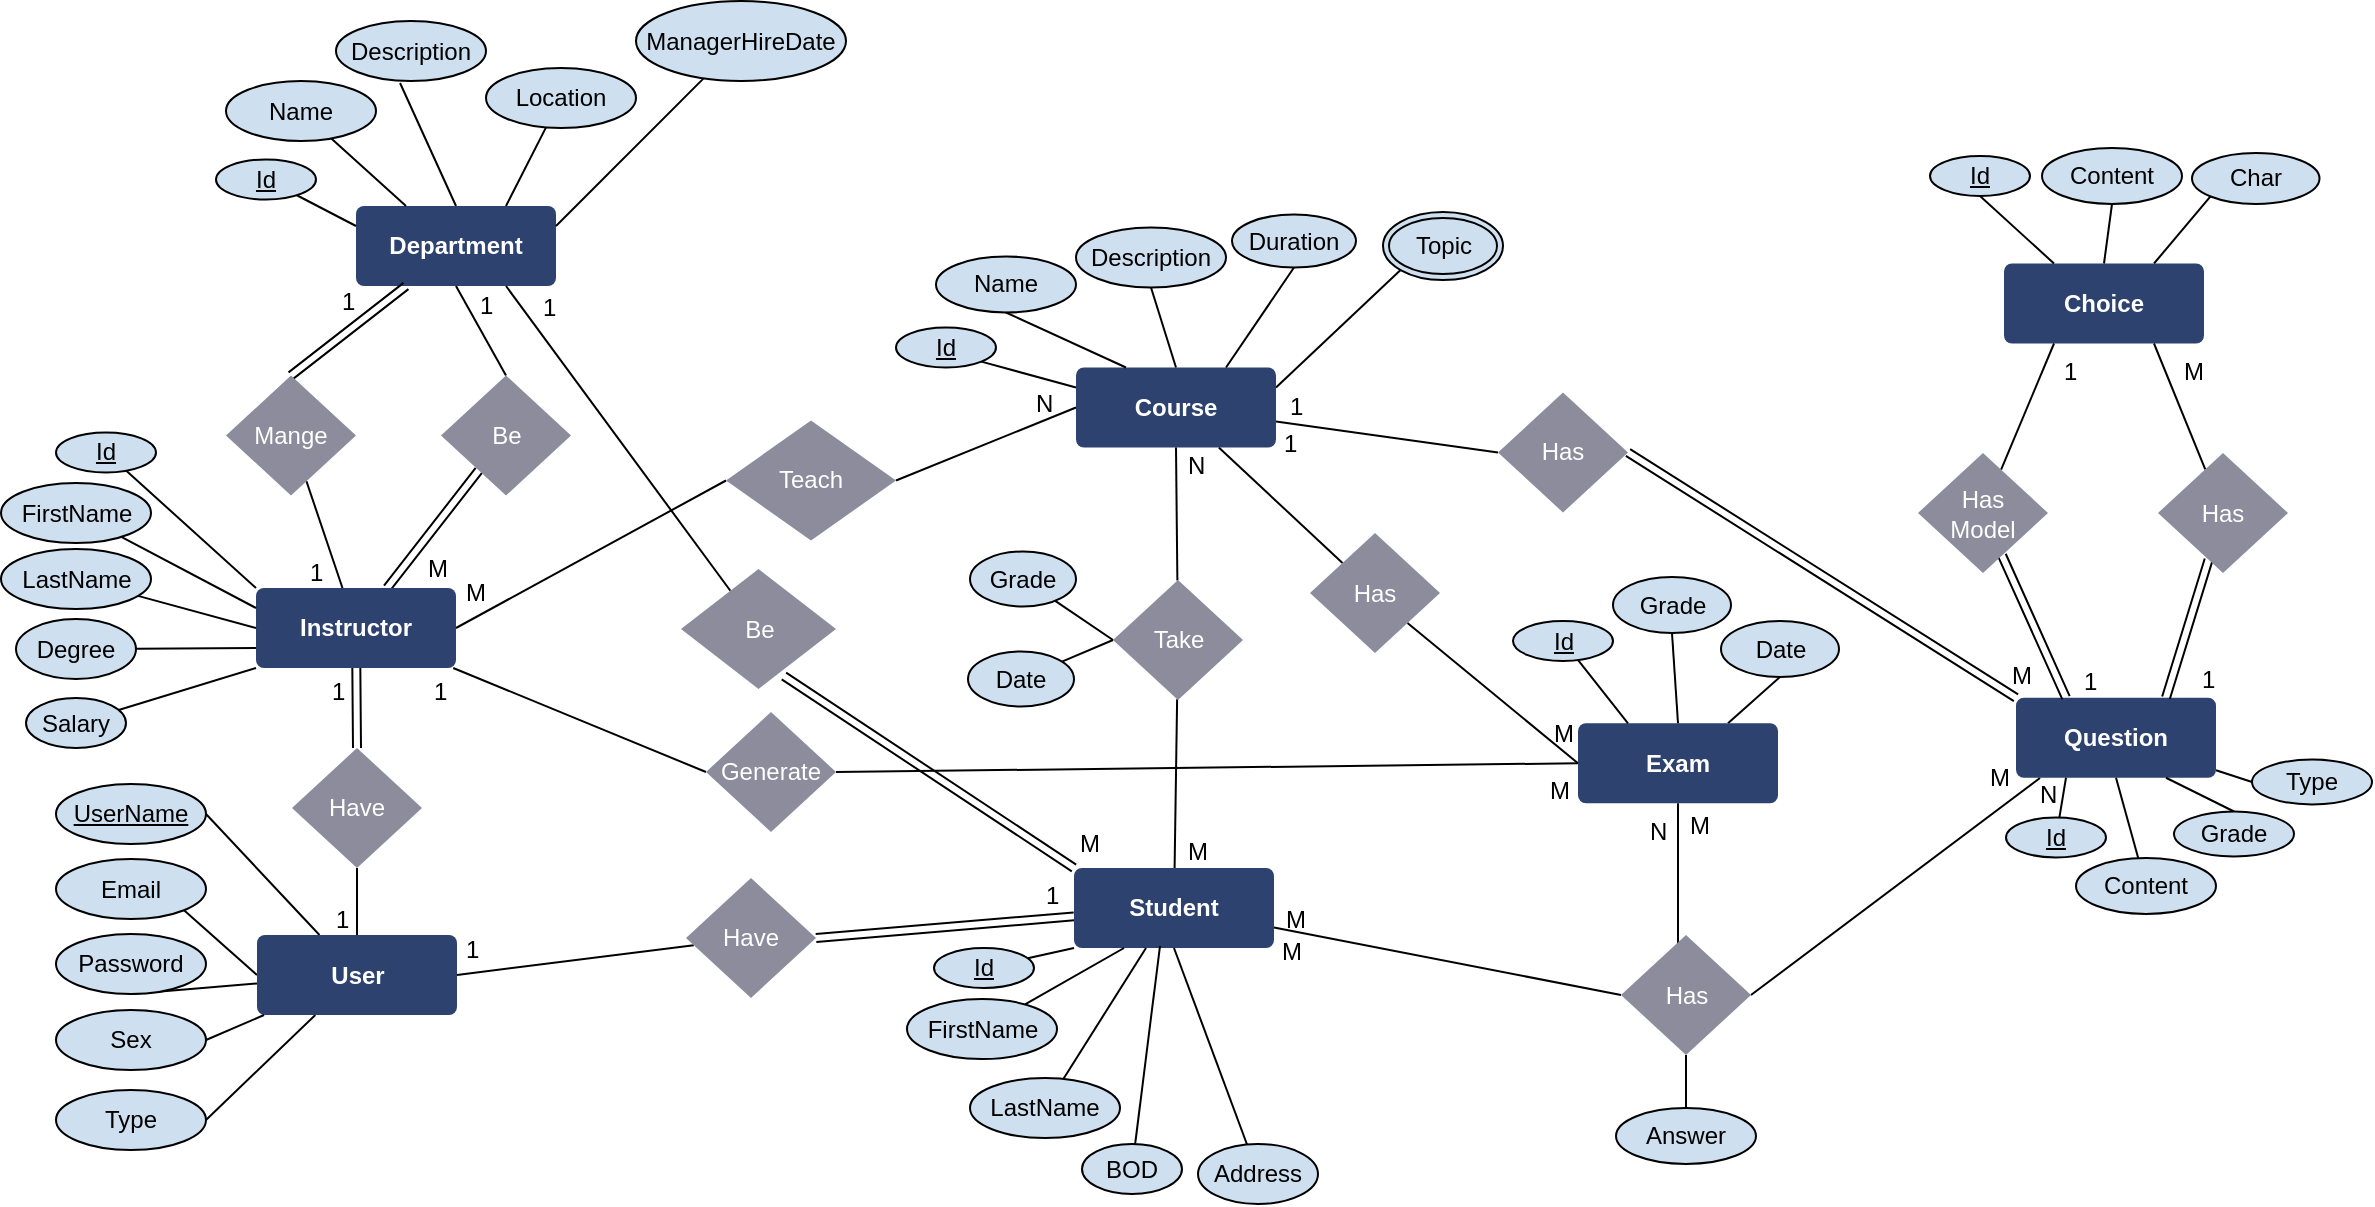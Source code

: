 <mxfile version="17.0.0" type="google"><diagram id="R2lEEEUBdFMjLlhIrx00" name="Page-1"><mxGraphModel grid="1" gridSize="10" guides="1" tooltips="1" connect="1" arrows="1" page="1" fold="1" pageScale="1" pageWidth="850" pageHeight="1100" math="0" shadow="0" extFonts="Permanent Marker^https://fonts.googleapis.com/css?family=Permanent+Marker"><root><mxCell id="0"/><mxCell id="1" parent="0"/><mxCell id="Ly_sNqx9D3B3z-LmBw1Q-1" style="edgeStyle=none;rounded=0;orthogonalLoop=1;jettySize=auto;html=1;endArrow=none;endFill=0;" parent="1" source="Ly_sNqx9D3B3z-LmBw1Q-7" target="Ly_sNqx9D3B3z-LmBw1Q-117" edge="1"><mxGeometry relative="1" as="geometry"/></mxCell><mxCell id="Ly_sNqx9D3B3z-LmBw1Q-2" style="edgeStyle=none;rounded=0;orthogonalLoop=1;jettySize=auto;html=1;exitX=0;exitY=0;exitDx=0;exitDy=0;entryX=0.664;entryY=0.892;entryDx=0;entryDy=0;endArrow=none;endFill=0;shape=link;entryPerimeter=0;" parent="1" source="Ly_sNqx9D3B3z-LmBw1Q-7" target="Ly_sNqx9D3B3z-LmBw1Q-122" edge="1"><mxGeometry relative="1" as="geometry"/></mxCell><mxCell id="Ly_sNqx9D3B3z-LmBw1Q-3" style="edgeStyle=none;shape=link;rounded=0;orthogonalLoop=1;jettySize=auto;html=1;entryX=1;entryY=0.5;entryDx=0;entryDy=0;endArrow=none;endFill=0;" parent="1" source="Ly_sNqx9D3B3z-LmBw1Q-7" target="Ly_sNqx9D3B3z-LmBw1Q-139" edge="1"><mxGeometry relative="1" as="geometry"/></mxCell><mxCell id="Ly_sNqx9D3B3z-LmBw1Q-210" style="edgeStyle=none;rounded=0;orthogonalLoop=1;jettySize=auto;html=1;entryX=0;entryY=0.5;entryDx=0;entryDy=0;endArrow=none;endFill=0;" parent="1" source="Ly_sNqx9D3B3z-LmBw1Q-7" target="Ly_sNqx9D3B3z-LmBw1Q-205" edge="1"><mxGeometry relative="1" as="geometry"/></mxCell><mxCell id="Ly_sNqx9D3B3z-LmBw1Q-7" value="&lt;b&gt;Student&lt;/b&gt;" style="rounded=1;arcSize=10;whiteSpace=wrap;html=1;align=center;fillColor=#2D426E;strokeColor=none;fontColor=#FFFFFF;" parent="1" vertex="1"><mxGeometry x="959" y="280" width="100" height="40" as="geometry"/></mxCell><mxCell id="Ly_sNqx9D3B3z-LmBw1Q-8" style="edgeStyle=none;rounded=0;orthogonalLoop=1;jettySize=auto;html=1;entryX=0;entryY=1;entryDx=0;entryDy=0;endArrow=none;endFill=0;" parent="1" source="Ly_sNqx9D3B3z-LmBw1Q-9" target="Ly_sNqx9D3B3z-LmBw1Q-7" edge="1"><mxGeometry relative="1" as="geometry"/></mxCell><mxCell id="Ly_sNqx9D3B3z-LmBw1Q-9" value="Id" style="ellipse;whiteSpace=wrap;html=1;align=center;fontStyle=4;fillColor=#cedfef;" parent="1" vertex="1"><mxGeometry x="889" y="320" width="50" height="20" as="geometry"/></mxCell><mxCell id="Ly_sNqx9D3B3z-LmBw1Q-10" style="edgeStyle=none;rounded=0;orthogonalLoop=1;jettySize=auto;html=1;entryX=0.25;entryY=1;entryDx=0;entryDy=0;endArrow=none;endFill=0;" parent="1" source="Ly_sNqx9D3B3z-LmBw1Q-11" target="Ly_sNqx9D3B3z-LmBw1Q-7" edge="1"><mxGeometry relative="1" as="geometry"/></mxCell><mxCell id="Ly_sNqx9D3B3z-LmBw1Q-11" value="FirstName" style="ellipse;whiteSpace=wrap;html=1;align=center;fillColor=#cedfef;" parent="1" vertex="1"><mxGeometry x="875.5" y="345.5" width="75" height="30" as="geometry"/></mxCell><mxCell id="Ly_sNqx9D3B3z-LmBw1Q-12" style="edgeStyle=none;rounded=0;orthogonalLoop=1;jettySize=auto;html=1;entryX=0.36;entryY=1;entryDx=0;entryDy=0;endArrow=none;endFill=0;entryPerimeter=0;" parent="1" source="Ly_sNqx9D3B3z-LmBw1Q-13" target="Ly_sNqx9D3B3z-LmBw1Q-7" edge="1"><mxGeometry relative="1" as="geometry"/></mxCell><mxCell id="Ly_sNqx9D3B3z-LmBw1Q-13" value="LastName" style="ellipse;whiteSpace=wrap;html=1;align=center;fillColor=#cedfef;" parent="1" vertex="1"><mxGeometry x="907" y="385" width="75" height="30" as="geometry"/></mxCell><mxCell id="Ly_sNqx9D3B3z-LmBw1Q-14" style="edgeStyle=none;rounded=0;orthogonalLoop=1;jettySize=auto;html=1;entryX=0.43;entryY=0.975;entryDx=0;entryDy=0;endArrow=none;endFill=0;entryPerimeter=0;" parent="1" source="Ly_sNqx9D3B3z-LmBw1Q-15" target="Ly_sNqx9D3B3z-LmBw1Q-7" edge="1"><mxGeometry relative="1" as="geometry"/></mxCell><mxCell id="Ly_sNqx9D3B3z-LmBw1Q-15" value="BOD" style="ellipse;whiteSpace=wrap;html=1;align=center;fillColor=#cedfef;" parent="1" vertex="1"><mxGeometry x="963" y="418" width="50" height="25" as="geometry"/></mxCell><mxCell id="Ly_sNqx9D3B3z-LmBw1Q-16" style="edgeStyle=none;rounded=0;orthogonalLoop=1;jettySize=auto;html=1;entryX=0.5;entryY=1;entryDx=0;entryDy=0;endArrow=none;endFill=0;" parent="1" source="Ly_sNqx9D3B3z-LmBw1Q-17" target="Ly_sNqx9D3B3z-LmBw1Q-7" edge="1"><mxGeometry relative="1" as="geometry"/></mxCell><mxCell id="Ly_sNqx9D3B3z-LmBw1Q-17" value="Address" style="ellipse;whiteSpace=wrap;html=1;align=center;fillColor=#cedfef;" parent="1" vertex="1"><mxGeometry x="1021" y="418" width="60" height="30" as="geometry"/></mxCell><mxCell id="Ly_sNqx9D3B3z-LmBw1Q-18" style="edgeStyle=none;rounded=0;orthogonalLoop=1;jettySize=auto;html=1;exitX=1;exitY=0.25;exitDx=0;exitDy=0;endArrow=none;endFill=0;entryX=0;entryY=1;entryDx=0;entryDy=0;" parent="1" source="Ly_sNqx9D3B3z-LmBw1Q-22" target="Ly_sNqx9D3B3z-LmBw1Q-235" edge="1"><mxGeometry relative="1" as="geometry"><mxPoint x="1142.5" y="-20.25" as="targetPoint"/></mxGeometry></mxCell><mxCell id="Ly_sNqx9D3B3z-LmBw1Q-19" style="edgeStyle=none;rounded=0;orthogonalLoop=1;jettySize=auto;html=1;entryX=0;entryY=0;entryDx=0;entryDy=0;endArrow=none;endFill=0;" parent="1" source="Ly_sNqx9D3B3z-LmBw1Q-22" target="Ly_sNqx9D3B3z-LmBw1Q-143" edge="1"><mxGeometry relative="1" as="geometry"/></mxCell><mxCell id="Ly_sNqx9D3B3z-LmBw1Q-20" style="edgeStyle=none;rounded=0;orthogonalLoop=1;jettySize=auto;html=1;entryX=0;entryY=0.5;entryDx=0;entryDy=0;endArrow=none;endFill=0;" parent="1" source="Ly_sNqx9D3B3z-LmBw1Q-22" target="Ly_sNqx9D3B3z-LmBw1Q-188" edge="1"><mxGeometry relative="1" as="geometry"/></mxCell><mxCell id="Ly_sNqx9D3B3z-LmBw1Q-22" value="&lt;b&gt;Course&lt;/b&gt;" style="rounded=1;arcSize=10;whiteSpace=wrap;html=1;align=center;fillColor=#2D426E;strokeColor=none;fontColor=#FFFFFF;" parent="1" vertex="1"><mxGeometry x="960" y="29.75" width="100" height="40" as="geometry"/></mxCell><mxCell id="Ly_sNqx9D3B3z-LmBw1Q-23" style="rounded=0;orthogonalLoop=1;jettySize=auto;html=1;exitX=1;exitY=1;exitDx=0;exitDy=0;entryX=0;entryY=0.25;entryDx=0;entryDy=0;endArrow=none;endFill=0;" parent="1" source="Ly_sNqx9D3B3z-LmBw1Q-24" target="Ly_sNqx9D3B3z-LmBw1Q-22" edge="1"><mxGeometry relative="1" as="geometry"/></mxCell><mxCell id="Ly_sNqx9D3B3z-LmBw1Q-24" value="Id" style="ellipse;whiteSpace=wrap;html=1;align=center;fontStyle=4;fillColor=#cedfef;" parent="1" vertex="1"><mxGeometry x="870" y="9.75" width="50" height="20" as="geometry"/></mxCell><mxCell id="Ly_sNqx9D3B3z-LmBw1Q-25" value="Name" style="ellipse;whiteSpace=wrap;html=1;align=center;fillColor=#cedfef;" parent="1" vertex="1"><mxGeometry x="890" y="-25.75" width="70" height="28" as="geometry"/></mxCell><mxCell id="Ly_sNqx9D3B3z-LmBw1Q-26" style="rounded=0;orthogonalLoop=1;jettySize=auto;html=1;exitX=0.5;exitY=1;exitDx=0;exitDy=0;entryX=0.25;entryY=0;entryDx=0;entryDy=0;endArrow=none;endFill=0;" parent="1" source="Ly_sNqx9D3B3z-LmBw1Q-25" target="Ly_sNqx9D3B3z-LmBw1Q-22" edge="1"><mxGeometry relative="1" as="geometry"><mxPoint x="995" y="19.75" as="sourcePoint"/><mxPoint x="1045" y="59.75" as="targetPoint"/></mxGeometry></mxCell><mxCell id="Ly_sNqx9D3B3z-LmBw1Q-27" value="Description" style="ellipse;whiteSpace=wrap;html=1;align=center;fillColor=#cedfef;" parent="1" vertex="1"><mxGeometry x="960" y="-40.25" width="75" height="30" as="geometry"/></mxCell><mxCell id="Ly_sNqx9D3B3z-LmBw1Q-28" style="rounded=0;orthogonalLoop=1;jettySize=auto;html=1;exitX=0.5;exitY=1;exitDx=0;exitDy=0;entryX=0.5;entryY=0;entryDx=0;entryDy=0;endArrow=none;endFill=0;" parent="1" source="Ly_sNqx9D3B3z-LmBw1Q-27" target="Ly_sNqx9D3B3z-LmBw1Q-22" edge="1"><mxGeometry relative="1" as="geometry"><mxPoint x="1072.5" y="19.75" as="sourcePoint"/><mxPoint x="1087.5" y="29.75" as="targetPoint"/></mxGeometry></mxCell><mxCell id="Ly_sNqx9D3B3z-LmBw1Q-29" value="Duration" style="ellipse;whiteSpace=wrap;html=1;align=center;fillColor=#cedfef;" parent="1" vertex="1"><mxGeometry x="1038" y="-46.75" width="62" height="26.5" as="geometry"/></mxCell><mxCell id="Ly_sNqx9D3B3z-LmBw1Q-30" style="rounded=0;orthogonalLoop=1;jettySize=auto;html=1;exitX=0.5;exitY=1;exitDx=0;exitDy=0;entryX=0.75;entryY=0;entryDx=0;entryDy=0;endArrow=none;endFill=0;" parent="1" source="Ly_sNqx9D3B3z-LmBw1Q-29" target="Ly_sNqx9D3B3z-LmBw1Q-22" edge="1"><mxGeometry relative="1" as="geometry"><mxPoint x="1069.5" y="14.75" as="sourcePoint"/><mxPoint x="1020" y="39.75" as="targetPoint"/></mxGeometry></mxCell><mxCell id="Ly_sNqx9D3B3z-LmBw1Q-32" style="edgeStyle=none;rounded=0;orthogonalLoop=1;jettySize=auto;html=1;endArrow=none;endFill=0;entryX=0;entryY=0.5;entryDx=0;entryDy=0;" parent="1" source="Ly_sNqx9D3B3z-LmBw1Q-33" target="Ly_sNqx9D3B3z-LmBw1Q-203" edge="1"><mxGeometry relative="1" as="geometry"><mxPoint x="1558" y="237" as="targetPoint"/></mxGeometry></mxCell><mxCell id="Ly_sNqx9D3B3z-LmBw1Q-212" style="edgeStyle=none;rounded=0;orthogonalLoop=1;jettySize=auto;html=1;entryX=1;entryY=0.5;entryDx=0;entryDy=0;endArrow=none;endFill=0;exitX=0.12;exitY=1.003;exitDx=0;exitDy=0;exitPerimeter=0;" parent="1" source="Ly_sNqx9D3B3z-LmBw1Q-33" target="Ly_sNqx9D3B3z-LmBw1Q-205" edge="1"><mxGeometry relative="1" as="geometry"/></mxCell><mxCell id="Ly_sNqx9D3B3z-LmBw1Q-33" value="&lt;b&gt;Question&lt;/b&gt;" style="rounded=1;arcSize=10;whiteSpace=wrap;html=1;align=center;fillColor=#2D426E;strokeColor=none;fontColor=#FFFFFF;" parent="1" vertex="1"><mxGeometry x="1430" y="194.88" width="100" height="40" as="geometry"/></mxCell><mxCell id="Ly_sNqx9D3B3z-LmBw1Q-34" style="edgeStyle=none;rounded=0;orthogonalLoop=1;jettySize=auto;html=1;entryX=0.25;entryY=1;entryDx=0;entryDy=0;endArrow=none;endFill=0;" parent="1" source="Ly_sNqx9D3B3z-LmBw1Q-35" target="Ly_sNqx9D3B3z-LmBw1Q-33" edge="1"><mxGeometry relative="1" as="geometry"/></mxCell><mxCell id="Ly_sNqx9D3B3z-LmBw1Q-35" value="Id" style="ellipse;whiteSpace=wrap;html=1;align=center;fontStyle=4;fillColor=#cedfef;" parent="1" vertex="1"><mxGeometry x="1425" y="254.75" width="50" height="20" as="geometry"/></mxCell><mxCell id="Ly_sNqx9D3B3z-LmBw1Q-36" style="edgeStyle=none;rounded=0;orthogonalLoop=1;jettySize=auto;html=1;entryX=0.5;entryY=1;entryDx=0;entryDy=0;endArrow=none;endFill=0;" parent="1" source="Ly_sNqx9D3B3z-LmBw1Q-37" target="Ly_sNqx9D3B3z-LmBw1Q-33" edge="1"><mxGeometry relative="1" as="geometry"/></mxCell><mxCell id="Ly_sNqx9D3B3z-LmBw1Q-37" value="Content" style="ellipse;whiteSpace=wrap;html=1;align=center;fillColor=#cedfef;" parent="1" vertex="1"><mxGeometry x="1460" y="275" width="70" height="28" as="geometry"/></mxCell><mxCell id="Ly_sNqx9D3B3z-LmBw1Q-38" style="rounded=0;orthogonalLoop=1;jettySize=auto;html=1;exitX=0.75;exitY=0;exitDx=0;exitDy=0;entryX=0;entryY=1;entryDx=0;entryDy=0;endArrow=none;endFill=0;" parent="1" source="Ly_sNqx9D3B3z-LmBw1Q-39" target="Ly_sNqx9D3B3z-LmBw1Q-192" edge="1"><mxGeometry relative="1" as="geometry"/></mxCell><mxCell id="Ly_sNqx9D3B3z-LmBw1Q-39" value="&lt;b&gt;&lt;font color=&quot;#ffffff&quot;&gt;Choice&lt;/font&gt;&lt;/b&gt;" style="rounded=1;arcSize=10;whiteSpace=wrap;html=1;align=center;fillColor=#2D426E;strokeColor=none;" parent="1" vertex="1"><mxGeometry x="1424" y="-22.25" width="100" height="40" as="geometry"/></mxCell><mxCell id="Ly_sNqx9D3B3z-LmBw1Q-40" style="rounded=0;orthogonalLoop=1;jettySize=auto;html=1;exitX=0.5;exitY=1;exitDx=0;exitDy=0;entryX=0.25;entryY=0;entryDx=0;entryDy=0;endArrow=none;endFill=0;" parent="1" source="Ly_sNqx9D3B3z-LmBw1Q-41" target="Ly_sNqx9D3B3z-LmBw1Q-39" edge="1"><mxGeometry relative="1" as="geometry"/></mxCell><mxCell id="Ly_sNqx9D3B3z-LmBw1Q-41" value="Id" style="ellipse;whiteSpace=wrap;html=1;align=center;fontStyle=4;fillColor=#cedfef;" parent="1" vertex="1"><mxGeometry x="1387" y="-76" width="50" height="20" as="geometry"/></mxCell><mxCell id="Ly_sNqx9D3B3z-LmBw1Q-42" value="Content" style="ellipse;whiteSpace=wrap;html=1;align=center;fillColor=#cedfef;" parent="1" vertex="1"><mxGeometry x="1443" y="-80" width="70" height="28" as="geometry"/></mxCell><mxCell id="Ly_sNqx9D3B3z-LmBw1Q-43" style="rounded=0;orthogonalLoop=1;jettySize=auto;html=1;exitX=0.5;exitY=1;exitDx=0;exitDy=0;entryX=0.5;entryY=0;entryDx=0;entryDy=0;endArrow=none;endFill=0;" parent="1" source="Ly_sNqx9D3B3z-LmBw1Q-42" target="Ly_sNqx9D3B3z-LmBw1Q-39" edge="1"><mxGeometry relative="1" as="geometry"><mxPoint x="1459" y="-32.25" as="sourcePoint"/><mxPoint x="1509" y="7.75" as="targetPoint"/></mxGeometry></mxCell><mxCell id="Ly_sNqx9D3B3z-LmBw1Q-44" style="edgeStyle=none;rounded=0;orthogonalLoop=1;jettySize=auto;html=1;exitX=0.5;exitY=0;exitDx=0;exitDy=0;entryX=0.75;entryY=1;entryDx=0;entryDy=0;endArrow=none;endFill=0;" parent="1" source="Ly_sNqx9D3B3z-LmBw1Q-45" target="Ly_sNqx9D3B3z-LmBw1Q-33" edge="1"><mxGeometry relative="1" as="geometry"/></mxCell><mxCell id="Ly_sNqx9D3B3z-LmBw1Q-45" value="Grade" style="ellipse;whiteSpace=wrap;html=1;align=center;fillColor=#cedfef;" parent="1" vertex="1"><mxGeometry x="1509" y="251.75" width="60" height="22.5" as="geometry"/></mxCell><mxCell id="Ly_sNqx9D3B3z-LmBw1Q-211" style="edgeStyle=none;rounded=0;orthogonalLoop=1;jettySize=auto;html=1;entryX=0.5;entryY=0;entryDx=0;entryDy=0;endArrow=none;endFill=0;" parent="1" source="Ly_sNqx9D3B3z-LmBw1Q-47" edge="1"><mxGeometry relative="1" as="geometry"><mxPoint x="1261" y="341.5" as="targetPoint"/></mxGeometry></mxCell><mxCell id="Ly_sNqx9D3B3z-LmBw1Q-228" style="edgeStyle=none;rounded=0;orthogonalLoop=1;jettySize=auto;html=1;exitX=0.75;exitY=0;exitDx=0;exitDy=0;entryX=0.5;entryY=1;entryDx=0;entryDy=0;endArrow=none;endFill=0;" parent="1" source="Ly_sNqx9D3B3z-LmBw1Q-47" target="Ly_sNqx9D3B3z-LmBw1Q-227" edge="1"><mxGeometry relative="1" as="geometry"/></mxCell><mxCell id="Ly_sNqx9D3B3z-LmBw1Q-47" value="&lt;b&gt;Exam&lt;/b&gt;" style="rounded=1;arcSize=10;whiteSpace=wrap;html=1;align=center;fillColor=#2D426E;strokeColor=none;fontColor=#FFFFFF;" parent="1" vertex="1"><mxGeometry x="1211" y="207.63" width="100" height="40" as="geometry"/></mxCell><mxCell id="Ly_sNqx9D3B3z-LmBw1Q-225" style="edgeStyle=none;rounded=0;orthogonalLoop=1;jettySize=auto;html=1;entryX=0.25;entryY=0;entryDx=0;entryDy=0;endArrow=none;endFill=0;" parent="1" source="Ly_sNqx9D3B3z-LmBw1Q-49" target="Ly_sNqx9D3B3z-LmBw1Q-47" edge="1"><mxGeometry relative="1" as="geometry"/></mxCell><mxCell id="Ly_sNqx9D3B3z-LmBw1Q-49" value="Id" style="ellipse;whiteSpace=wrap;html=1;align=center;fontStyle=4;fillColor=#cedfef;" parent="1" vertex="1"><mxGeometry x="1178.5" y="156.5" width="50" height="20" as="geometry"/></mxCell><mxCell id="Ly_sNqx9D3B3z-LmBw1Q-50" style="rounded=0;orthogonalLoop=1;jettySize=auto;html=1;entryX=0.5;entryY=0;entryDx=0;entryDy=0;endArrow=none;endFill=0;exitX=0.5;exitY=1;exitDx=0;exitDy=0;" parent="1" source="Ly_sNqx9D3B3z-LmBw1Q-51" target="Ly_sNqx9D3B3z-LmBw1Q-47" edge="1"><mxGeometry relative="1" as="geometry"><mxPoint x="1281" y="316.13" as="targetPoint"/><mxPoint x="1229.115" y="304.643" as="sourcePoint"/></mxGeometry></mxCell><mxCell id="Ly_sNqx9D3B3z-LmBw1Q-51" value="Grade" style="ellipse;whiteSpace=wrap;html=1;align=center;fillColor=#cedfef;" parent="1" vertex="1"><mxGeometry x="1228.5" y="134.5" width="59" height="28" as="geometry"/></mxCell><mxCell id="Ly_sNqx9D3B3z-LmBw1Q-68" style="edgeStyle=none;rounded=0;orthogonalLoop=1;jettySize=auto;html=1;endArrow=none;endFill=0;entryX=1;entryY=0.5;entryDx=0;entryDy=0;" parent="1" source="Ly_sNqx9D3B3z-LmBw1Q-72" target="Ly_sNqx9D3B3z-LmBw1Q-73" edge="1"><mxGeometry relative="1" as="geometry"><mxPoint x="540.5" y="265.5" as="targetPoint"/></mxGeometry></mxCell><mxCell id="Ly_sNqx9D3B3z-LmBw1Q-69" style="edgeStyle=none;rounded=0;orthogonalLoop=1;jettySize=auto;html=1;exitX=0;exitY=0.5;exitDx=0;exitDy=0;entryX=1;entryY=1;entryDx=0;entryDy=0;endArrow=none;endFill=0;" parent="1" source="Ly_sNqx9D3B3z-LmBw1Q-72" target="Ly_sNqx9D3B3z-LmBw1Q-74" edge="1"><mxGeometry relative="1" as="geometry"/></mxCell><mxCell id="Ly_sNqx9D3B3z-LmBw1Q-70" style="edgeStyle=none;rounded=0;orthogonalLoop=1;jettySize=auto;html=1;endArrow=none;endFill=0;entryX=0.5;entryY=1;entryDx=0;entryDy=0;" parent="1" source="Ly_sNqx9D3B3z-LmBw1Q-72" target="Ly_sNqx9D3B3z-LmBw1Q-75" edge="1"><mxGeometry relative="1" as="geometry"><mxPoint x="680.5" y="275.5" as="targetPoint"/></mxGeometry></mxCell><mxCell id="Ly_sNqx9D3B3z-LmBw1Q-71" style="edgeStyle=none;rounded=0;orthogonalLoop=1;jettySize=auto;html=1;endArrow=none;endFill=0;entryX=1;entryY=0.5;entryDx=0;entryDy=0;" parent="1" source="Ly_sNqx9D3B3z-LmBw1Q-72" target="Ly_sNqx9D3B3z-LmBw1Q-197" edge="1"><mxGeometry relative="1" as="geometry"><mxPoint x="540" y="460" as="targetPoint"/></mxGeometry></mxCell><mxCell id="Ly_sNqx9D3B3z-LmBw1Q-72" value="&lt;b&gt;User&lt;/b&gt;" style="rounded=1;arcSize=10;whiteSpace=wrap;html=1;align=center;fillColor=#2D426E;strokeColor=none;fontColor=#FFFFFF;" parent="1" vertex="1"><mxGeometry x="550.5" y="313.5" width="100" height="40" as="geometry"/></mxCell><mxCell id="Ly_sNqx9D3B3z-LmBw1Q-73" value="&lt;u&gt;UserName&lt;/u&gt;" style="ellipse;whiteSpace=wrap;html=1;align=center;fillColor=#cedfef;" parent="1" vertex="1"><mxGeometry x="450" y="238" width="75" height="30" as="geometry"/></mxCell><mxCell id="Ly_sNqx9D3B3z-LmBw1Q-74" value="Email" style="ellipse;whiteSpace=wrap;html=1;align=center;fillColor=#cedfef;" parent="1" vertex="1"><mxGeometry x="450" y="275.5" width="75" height="30" as="geometry"/></mxCell><mxCell id="Ly_sNqx9D3B3z-LmBw1Q-75" value="Password" style="ellipse;whiteSpace=wrap;html=1;align=center;fillColor=#cedfef;" parent="1" vertex="1"><mxGeometry x="450" y="313" width="75" height="30" as="geometry"/></mxCell><mxCell id="Ly_sNqx9D3B3z-LmBw1Q-76" style="rounded=0;orthogonalLoop=1;jettySize=auto;html=1;entryX=0;entryY=0.5;entryDx=0;entryDy=0;endArrow=none;endFill=0;exitX=1;exitY=0.5;exitDx=0;exitDy=0;" parent="1" source="Ly_sNqx9D3B3z-LmBw1Q-80" target="Ly_sNqx9D3B3z-LmBw1Q-113" edge="1"><mxGeometry relative="1" as="geometry"/></mxCell><mxCell id="Ly_sNqx9D3B3z-LmBw1Q-77" style="edgeStyle=none;rounded=0;orthogonalLoop=1;jettySize=auto;html=1;endArrow=none;endFill=0;shape=link;" parent="1" source="Ly_sNqx9D3B3z-LmBw1Q-80" target="Ly_sNqx9D3B3z-LmBw1Q-124" edge="1"><mxGeometry relative="1" as="geometry"/></mxCell><mxCell id="Ly_sNqx9D3B3z-LmBw1Q-78" style="edgeStyle=none;rounded=0;orthogonalLoop=1;jettySize=auto;html=1;entryX=0.5;entryY=0;entryDx=0;entryDy=0;endArrow=none;endFill=0;shape=link;" parent="1" source="Ly_sNqx9D3B3z-LmBw1Q-80" target="Ly_sNqx9D3B3z-LmBw1Q-135" edge="1"><mxGeometry relative="1" as="geometry"/></mxCell><mxCell id="Ly_sNqx9D3B3z-LmBw1Q-79" style="edgeStyle=none;rounded=0;orthogonalLoop=1;jettySize=auto;html=1;entryX=0;entryY=0.5;entryDx=0;entryDy=0;endArrow=none;endFill=0;" parent="1" source="Ly_sNqx9D3B3z-LmBw1Q-80" target="Ly_sNqx9D3B3z-LmBw1Q-147" edge="1"><mxGeometry relative="1" as="geometry"/></mxCell><mxCell id="Ly_sNqx9D3B3z-LmBw1Q-80" value="&lt;b&gt;Instructor&lt;/b&gt;" style="rounded=1;arcSize=10;whiteSpace=wrap;html=1;align=center;fillColor=#2D426E;strokeColor=none;fontColor=#FFFFFF;" parent="1" vertex="1"><mxGeometry x="550" y="140" width="100" height="40" as="geometry"/></mxCell><mxCell id="Ly_sNqx9D3B3z-LmBw1Q-81" style="edgeStyle=none;rounded=0;orthogonalLoop=1;jettySize=auto;html=1;entryX=0;entryY=0;entryDx=0;entryDy=0;endArrow=none;endFill=0;" parent="1" source="Ly_sNqx9D3B3z-LmBw1Q-82" target="Ly_sNqx9D3B3z-LmBw1Q-80" edge="1"><mxGeometry relative="1" as="geometry"/></mxCell><mxCell id="Ly_sNqx9D3B3z-LmBw1Q-82" value="Id" style="ellipse;whiteSpace=wrap;html=1;align=center;fontStyle=4;fillColor=#cedfef;" parent="1" vertex="1"><mxGeometry x="450" y="62.25" width="50" height="20" as="geometry"/></mxCell><mxCell id="Ly_sNqx9D3B3z-LmBw1Q-83" style="edgeStyle=none;rounded=0;orthogonalLoop=1;jettySize=auto;html=1;entryX=0;entryY=0.25;entryDx=0;entryDy=0;endArrow=none;endFill=0;" parent="1" source="Ly_sNqx9D3B3z-LmBw1Q-84" target="Ly_sNqx9D3B3z-LmBw1Q-80" edge="1"><mxGeometry relative="1" as="geometry"/></mxCell><mxCell id="Ly_sNqx9D3B3z-LmBw1Q-84" value="FirstName" style="ellipse;whiteSpace=wrap;html=1;align=center;fillColor=#cedfef;" parent="1" vertex="1"><mxGeometry x="422.5" y="87.5" width="75" height="30" as="geometry"/></mxCell><mxCell id="Ly_sNqx9D3B3z-LmBw1Q-85" style="edgeStyle=none;rounded=0;orthogonalLoop=1;jettySize=auto;html=1;entryX=0;entryY=0.5;entryDx=0;entryDy=0;endArrow=none;endFill=0;" parent="1" source="Ly_sNqx9D3B3z-LmBw1Q-86" target="Ly_sNqx9D3B3z-LmBw1Q-80" edge="1"><mxGeometry relative="1" as="geometry"/></mxCell><mxCell id="Ly_sNqx9D3B3z-LmBw1Q-86" value="LastName" style="ellipse;whiteSpace=wrap;html=1;align=center;fillColor=#cedfef;" parent="1" vertex="1"><mxGeometry x="422.5" y="120.5" width="75" height="30" as="geometry"/></mxCell><mxCell id="Ly_sNqx9D3B3z-LmBw1Q-87" style="edgeStyle=none;rounded=0;orthogonalLoop=1;jettySize=auto;html=1;entryX=0;entryY=1;entryDx=0;entryDy=0;endArrow=none;endFill=0;" parent="1" source="Ly_sNqx9D3B3z-LmBw1Q-88" target="Ly_sNqx9D3B3z-LmBw1Q-80" edge="1"><mxGeometry relative="1" as="geometry"/></mxCell><mxCell id="Ly_sNqx9D3B3z-LmBw1Q-88" value="Salary" style="ellipse;whiteSpace=wrap;html=1;align=center;fillColor=#cedfef;" parent="1" vertex="1"><mxGeometry x="435" y="195" width="50" height="25" as="geometry"/></mxCell><mxCell id="Ly_sNqx9D3B3z-LmBw1Q-89" style="edgeStyle=none;rounded=0;orthogonalLoop=1;jettySize=auto;html=1;entryX=0;entryY=0.75;entryDx=0;entryDy=0;endArrow=none;endFill=0;" parent="1" source="Ly_sNqx9D3B3z-LmBw1Q-90" target="Ly_sNqx9D3B3z-LmBw1Q-80" edge="1"><mxGeometry relative="1" as="geometry"/></mxCell><mxCell id="Ly_sNqx9D3B3z-LmBw1Q-90" value="Degree" style="ellipse;whiteSpace=wrap;html=1;align=center;fillColor=#cedfef;" parent="1" vertex="1"><mxGeometry x="430" y="155.5" width="60" height="30" as="geometry"/></mxCell><mxCell id="Ly_sNqx9D3B3z-LmBw1Q-91" style="edgeStyle=none;rounded=0;orthogonalLoop=1;jettySize=auto;html=1;exitX=0.5;exitY=0;exitDx=0;exitDy=0;endArrow=none;endFill=0;entryX=0.427;entryY=1.033;entryDx=0;entryDy=0;entryPerimeter=0;" parent="1" source="Ly_sNqx9D3B3z-LmBw1Q-92" target="Ly_sNqx9D3B3z-LmBw1Q-97" edge="1"><mxGeometry relative="1" as="geometry"><mxPoint x="680" y="-102.5" as="targetPoint"/></mxGeometry></mxCell><mxCell id="Ly_sNqx9D3B3z-LmBw1Q-92" value="&lt;b&gt;Department&lt;/b&gt;" style="rounded=1;arcSize=10;whiteSpace=wrap;html=1;align=center;fillColor=#2D426E;strokeColor=none;fontColor=#FFFFFF;" parent="1" vertex="1"><mxGeometry x="600" y="-51" width="100" height="40" as="geometry"/></mxCell><mxCell id="Ly_sNqx9D3B3z-LmBw1Q-93" style="edgeStyle=none;rounded=0;orthogonalLoop=1;jettySize=auto;html=1;entryX=0;entryY=0.25;entryDx=0;entryDy=0;endArrow=none;endFill=0;" parent="1" source="Ly_sNqx9D3B3z-LmBw1Q-94" target="Ly_sNqx9D3B3z-LmBw1Q-92" edge="1"><mxGeometry relative="1" as="geometry"/></mxCell><mxCell id="Ly_sNqx9D3B3z-LmBw1Q-94" value="Id" style="ellipse;whiteSpace=wrap;html=1;align=center;fontStyle=4;fillColor=#cedfef;" parent="1" vertex="1"><mxGeometry x="530" y="-74.25" width="50" height="20" as="geometry"/></mxCell><mxCell id="Ly_sNqx9D3B3z-LmBw1Q-95" style="edgeStyle=none;rounded=0;orthogonalLoop=1;jettySize=auto;html=1;entryX=0.25;entryY=0;entryDx=0;entryDy=0;endArrow=none;endFill=0;" parent="1" source="Ly_sNqx9D3B3z-LmBw1Q-96" target="Ly_sNqx9D3B3z-LmBw1Q-92" edge="1"><mxGeometry relative="1" as="geometry"/></mxCell><mxCell id="Ly_sNqx9D3B3z-LmBw1Q-96" value="Name" style="ellipse;whiteSpace=wrap;html=1;align=center;fillColor=#cedfef;" parent="1" vertex="1"><mxGeometry x="535" y="-113.5" width="75" height="30" as="geometry"/></mxCell><mxCell id="Ly_sNqx9D3B3z-LmBw1Q-97" value="Description" style="ellipse;whiteSpace=wrap;html=1;align=center;fillColor=#cedfef;" parent="1" vertex="1"><mxGeometry x="590" y="-143.5" width="75" height="30" as="geometry"/></mxCell><mxCell id="Ly_sNqx9D3B3z-LmBw1Q-98" style="edgeStyle=none;rounded=0;orthogonalLoop=1;jettySize=auto;html=1;endArrow=none;endFill=0;entryX=0.75;entryY=0;entryDx=0;entryDy=0;" parent="1" source="Ly_sNqx9D3B3z-LmBw1Q-99" target="Ly_sNqx9D3B3z-LmBw1Q-92" edge="1"><mxGeometry relative="1" as="geometry"><mxPoint x="710" y="-72.5" as="targetPoint"/></mxGeometry></mxCell><mxCell id="Ly_sNqx9D3B3z-LmBw1Q-99" value="Location" style="ellipse;whiteSpace=wrap;html=1;align=center;fillColor=#cedfef;" parent="1" vertex="1"><mxGeometry x="665" y="-120" width="75" height="30" as="geometry"/></mxCell><mxCell id="Ly_sNqx9D3B3z-LmBw1Q-100" style="edgeStyle=none;rounded=0;orthogonalLoop=1;jettySize=auto;html=1;entryX=1;entryY=0.25;entryDx=0;entryDy=0;endArrow=none;endFill=0;" parent="1" source="Ly_sNqx9D3B3z-LmBw1Q-101" target="Ly_sNqx9D3B3z-LmBw1Q-92" edge="1"><mxGeometry relative="1" as="geometry"/></mxCell><mxCell id="Ly_sNqx9D3B3z-LmBw1Q-101" value="ManagerHireDate&lt;span style=&quot;color: rgba(0 , 0 , 0 , 0) ; font-family: monospace ; font-size: 0px&quot;&gt;%3CmxGraphModel%3E%3Croot%3E%3CmxCell%20id%3D%220%22%2F%3E%3CmxCell%20id%3D%221%22%20parent%3D%220%22%2F%3E%3CmxCell%20id%3D%222%22%20value%3D%22Location%22%20style%3D%22ellipse%3BwhiteSpace%3Dwrap%3Bhtml%3D1%3Balign%3Dcenter%3BfillColor%3D%23cedfef%3B%22%20vertex%3D%221%22%20parent%3D%221%22%3E%3CmxGeometry%20x%3D%22550%22%20y%3D%22-31%22%20width%3D%2275%22%20height%3D%2230%22%20as%3D%22geometry%22%2F%3E%3C%2FmxCell%3E%3C%2Froot%3E%3C%2FmxGraphModel%3E&lt;/span&gt;" style="ellipse;whiteSpace=wrap;html=1;align=center;fillColor=#cedfef;" parent="1" vertex="1"><mxGeometry x="740" y="-153.5" width="105" height="40" as="geometry"/></mxCell><mxCell id="Ly_sNqx9D3B3z-LmBw1Q-110" value="1" style="text;strokeColor=none;fillColor=none;spacingLeft=4;spacingRight=4;overflow=hidden;rotatable=0;points=[[0,0.5],[1,0.5]];portConstraint=eastwest;fontSize=12;" parent="1" vertex="1"><mxGeometry x="1058" y="53.75" width="20" height="28" as="geometry"/></mxCell><mxCell id="Ly_sNqx9D3B3z-LmBw1Q-112" style="edgeStyle=none;rounded=0;orthogonalLoop=1;jettySize=auto;html=1;exitX=1;exitY=0.5;exitDx=0;exitDy=0;endArrow=none;endFill=0;entryX=0;entryY=0.5;entryDx=0;entryDy=0;" parent="1" source="Ly_sNqx9D3B3z-LmBw1Q-113" target="Ly_sNqx9D3B3z-LmBw1Q-22" edge="1"><mxGeometry relative="1" as="geometry"><mxPoint x="840" y="70" as="targetPoint"/></mxGeometry></mxCell><mxCell id="Ly_sNqx9D3B3z-LmBw1Q-113" value="Teach" style="shape=rhombus;perimeter=rhombusPerimeter;whiteSpace=wrap;html=1;align=center;fontColor=#FFFFFF;fillColor=#8c8c9c;strokeColor=none;" parent="1" vertex="1"><mxGeometry x="785" y="56.25" width="85" height="60" as="geometry"/></mxCell><mxCell id="Ly_sNqx9D3B3z-LmBw1Q-114" value="M" style="text;strokeColor=none;fillColor=none;spacingLeft=4;spacingRight=4;overflow=hidden;rotatable=0;points=[[0,0.5],[1,0.5]];portConstraint=eastwest;fontSize=12;" parent="1" vertex="1"><mxGeometry x="1010" y="258" width="20" height="28" as="geometry"/></mxCell><mxCell id="Ly_sNqx9D3B3z-LmBw1Q-115" value="M" style="text;strokeColor=none;fillColor=none;spacingLeft=4;spacingRight=4;overflow=hidden;rotatable=0;points=[[0,0.5],[1,0.5]];portConstraint=eastwest;fontSize=12;" parent="1" vertex="1"><mxGeometry x="649" y="128.5" width="20" height="28" as="geometry"/></mxCell><mxCell id="Ly_sNqx9D3B3z-LmBw1Q-116" style="edgeStyle=none;rounded=0;orthogonalLoop=1;jettySize=auto;html=1;entryX=0.5;entryY=1;entryDx=0;entryDy=0;endArrow=none;endFill=0;" parent="1" source="Ly_sNqx9D3B3z-LmBw1Q-117" target="Ly_sNqx9D3B3z-LmBw1Q-22" edge="1"><mxGeometry relative="1" as="geometry"/></mxCell><mxCell id="Ly_sNqx9D3B3z-LmBw1Q-117" value="Take" style="shape=rhombus;perimeter=rhombusPerimeter;whiteSpace=wrap;html=1;align=center;fontColor=#FFFFFF;fillColor=#8c8c9c;strokeColor=none;" parent="1" vertex="1"><mxGeometry x="978.5" y="136" width="65" height="60" as="geometry"/></mxCell><mxCell id="Ly_sNqx9D3B3z-LmBw1Q-118" value="N" style="text;strokeColor=none;fillColor=none;spacingLeft=4;spacingRight=4;overflow=hidden;rotatable=0;points=[[0,0.5],[1,0.5]];portConstraint=eastwest;fontSize=12;" parent="1" vertex="1"><mxGeometry x="1010" y="65" width="20" height="28" as="geometry"/></mxCell><mxCell id="Ly_sNqx9D3B3z-LmBw1Q-119" value="N" style="text;strokeColor=none;fillColor=none;spacingLeft=4;spacingRight=4;overflow=hidden;rotatable=0;points=[[0,0.5],[1,0.5]];portConstraint=eastwest;fontSize=12;" parent="1" vertex="1"><mxGeometry x="934" y="33.75" width="20" height="28" as="geometry"/></mxCell><mxCell id="Ly_sNqx9D3B3z-LmBw1Q-120" style="edgeStyle=none;rounded=0;orthogonalLoop=1;jettySize=auto;html=1;exitX=1;exitY=0.5;exitDx=0;exitDy=0;endArrow=none;endFill=0;" parent="1" source="Ly_sNqx9D3B3z-LmBw1Q-115" target="Ly_sNqx9D3B3z-LmBw1Q-115" edge="1"><mxGeometry relative="1" as="geometry"/></mxCell><mxCell id="Ly_sNqx9D3B3z-LmBw1Q-121" style="edgeStyle=none;rounded=0;orthogonalLoop=1;jettySize=auto;html=1;endArrow=none;endFill=0;entryX=0.75;entryY=1;entryDx=0;entryDy=0;" parent="1" source="Ly_sNqx9D3B3z-LmBw1Q-122" target="Ly_sNqx9D3B3z-LmBw1Q-92" edge="1"><mxGeometry relative="1" as="geometry"><mxPoint x="690" y="30" as="targetPoint"/></mxGeometry></mxCell><mxCell id="Ly_sNqx9D3B3z-LmBw1Q-122" value="Be" style="shape=rhombus;perimeter=rhombusPerimeter;whiteSpace=wrap;html=1;align=center;fontColor=#FFFFFF;fillColor=#8c8c9c;strokeColor=none;" parent="1" vertex="1"><mxGeometry x="762.5" y="130.5" width="77.5" height="60" as="geometry"/></mxCell><mxCell id="Ly_sNqx9D3B3z-LmBw1Q-123" style="edgeStyle=none;rounded=0;orthogonalLoop=1;jettySize=auto;html=1;exitX=0.5;exitY=0;exitDx=0;exitDy=0;entryX=0.5;entryY=1;entryDx=0;entryDy=0;endArrow=none;endFill=0;" parent="1" source="Ly_sNqx9D3B3z-LmBw1Q-124" target="Ly_sNqx9D3B3z-LmBw1Q-92" edge="1"><mxGeometry relative="1" as="geometry"/></mxCell><mxCell id="Ly_sNqx9D3B3z-LmBw1Q-124" value="Be" style="shape=rhombus;perimeter=rhombusPerimeter;whiteSpace=wrap;html=1;align=center;fontColor=#FFFFFF;fillColor=#8c8c9c;strokeColor=none;" parent="1" vertex="1"><mxGeometry x="642.5" y="33.75" width="65" height="60" as="geometry"/></mxCell><mxCell id="Ly_sNqx9D3B3z-LmBw1Q-125" value="M" style="text;strokeColor=none;fillColor=none;spacingLeft=4;spacingRight=4;overflow=hidden;rotatable=0;points=[[0,0.5],[1,0.5]];portConstraint=eastwest;fontSize=12;" parent="1" vertex="1"><mxGeometry x="956" y="254" width="20" height="28" as="geometry"/></mxCell><mxCell id="Ly_sNqx9D3B3z-LmBw1Q-126" value="1" style="text;strokeColor=none;fillColor=none;spacingLeft=4;spacingRight=4;overflow=hidden;rotatable=0;points=[[0,0.5],[1,0.5]];portConstraint=eastwest;fontSize=12;" parent="1" vertex="1"><mxGeometry x="687.5" y="-14.25" width="20" height="28" as="geometry"/></mxCell><mxCell id="Ly_sNqx9D3B3z-LmBw1Q-127" value="1" style="text;strokeColor=none;fillColor=none;spacingLeft=4;spacingRight=4;overflow=hidden;rotatable=0;points=[[0,0.5],[1,0.5]];portConstraint=eastwest;fontSize=12;" parent="1" vertex="1"><mxGeometry x="656" y="-15.25" width="20" height="28" as="geometry"/></mxCell><mxCell id="Ly_sNqx9D3B3z-LmBw1Q-128" style="edgeStyle=none;shape=link;rounded=0;orthogonalLoop=1;jettySize=auto;html=1;exitX=0.5;exitY=0;exitDx=0;exitDy=0;entryX=0.25;entryY=1;entryDx=0;entryDy=0;endArrow=none;endFill=0;" parent="1" source="Ly_sNqx9D3B3z-LmBw1Q-130" target="Ly_sNqx9D3B3z-LmBw1Q-92" edge="1"><mxGeometry relative="1" as="geometry"/></mxCell><mxCell id="Ly_sNqx9D3B3z-LmBw1Q-129" style="edgeStyle=none;rounded=0;orthogonalLoop=1;jettySize=auto;html=1;endArrow=none;endFill=0;" parent="1" source="Ly_sNqx9D3B3z-LmBw1Q-130" target="Ly_sNqx9D3B3z-LmBw1Q-80" edge="1"><mxGeometry relative="1" as="geometry"/></mxCell><mxCell id="Ly_sNqx9D3B3z-LmBw1Q-130" value="Mange" style="shape=rhombus;perimeter=rhombusPerimeter;whiteSpace=wrap;html=1;align=center;fontColor=#FFFFFF;fillColor=#8c8c9c;strokeColor=none;" parent="1" vertex="1"><mxGeometry x="535" y="33.75" width="65" height="60" as="geometry"/></mxCell><mxCell id="Ly_sNqx9D3B3z-LmBw1Q-131" value="1" style="text;strokeColor=none;fillColor=none;spacingLeft=4;spacingRight=4;overflow=hidden;rotatable=0;points=[[0,0.5],[1,0.5]];portConstraint=eastwest;fontSize=12;" parent="1" vertex="1"><mxGeometry x="587" y="-17.25" width="20" height="28" as="geometry"/></mxCell><mxCell id="Ly_sNqx9D3B3z-LmBw1Q-132" value="1" style="text;strokeColor=none;fillColor=none;spacingLeft=4;spacingRight=4;overflow=hidden;rotatable=0;points=[[0,0.5],[1,0.5]];portConstraint=eastwest;fontSize=12;" parent="1" vertex="1"><mxGeometry x="571" y="118.25" width="20" height="28" as="geometry"/></mxCell><mxCell id="Ly_sNqx9D3B3z-LmBw1Q-133" value="M" style="text;strokeColor=none;fillColor=none;spacingLeft=4;spacingRight=4;overflow=hidden;rotatable=0;points=[[0,0.5],[1,0.5]];portConstraint=eastwest;fontSize=12;" parent="1" vertex="1"><mxGeometry x="630" y="116.25" width="20" height="28" as="geometry"/></mxCell><mxCell id="Ly_sNqx9D3B3z-LmBw1Q-134" style="edgeStyle=none;rounded=0;orthogonalLoop=1;jettySize=auto;html=1;exitX=0.5;exitY=1;exitDx=0;exitDy=0;entryX=0.5;entryY=0;entryDx=0;entryDy=0;endArrow=none;endFill=0;" parent="1" source="Ly_sNqx9D3B3z-LmBw1Q-135" target="Ly_sNqx9D3B3z-LmBw1Q-72" edge="1"><mxGeometry relative="1" as="geometry"/></mxCell><mxCell id="Ly_sNqx9D3B3z-LmBw1Q-135" value="Have" style="shape=rhombus;perimeter=rhombusPerimeter;whiteSpace=wrap;html=1;align=center;fontColor=#FFFFFF;fillColor=#8c8c9c;strokeColor=none;" parent="1" vertex="1"><mxGeometry x="568" y="220" width="65" height="60" as="geometry"/></mxCell><mxCell id="Ly_sNqx9D3B3z-LmBw1Q-136" value="1" style="text;strokeColor=none;fillColor=none;spacingLeft=4;spacingRight=4;overflow=hidden;rotatable=0;points=[[0,0.5],[1,0.5]];portConstraint=eastwest;fontSize=12;" parent="1" vertex="1"><mxGeometry x="582" y="178" width="20" height="28" as="geometry"/></mxCell><mxCell id="Ly_sNqx9D3B3z-LmBw1Q-137" value="1" style="text;strokeColor=none;fillColor=none;spacingLeft=4;spacingRight=4;overflow=hidden;rotatable=0;points=[[0,0.5],[1,0.5]];portConstraint=eastwest;fontSize=12;" parent="1" vertex="1"><mxGeometry x="584" y="292" width="20" height="28" as="geometry"/></mxCell><mxCell id="Ly_sNqx9D3B3z-LmBw1Q-138" style="edgeStyle=none;rounded=0;orthogonalLoop=1;jettySize=auto;html=1;entryX=1;entryY=0.5;entryDx=0;entryDy=0;endArrow=none;endFill=0;" parent="1" source="Ly_sNqx9D3B3z-LmBw1Q-139" target="Ly_sNqx9D3B3z-LmBw1Q-72" edge="1"><mxGeometry relative="1" as="geometry"/></mxCell><mxCell id="Ly_sNqx9D3B3z-LmBw1Q-139" value="Have" style="shape=rhombus;perimeter=rhombusPerimeter;whiteSpace=wrap;html=1;align=center;fontColor=#FFFFFF;fillColor=#8c8c9c;strokeColor=none;" parent="1" vertex="1"><mxGeometry x="765" y="285" width="65" height="60" as="geometry"/></mxCell><mxCell id="Ly_sNqx9D3B3z-LmBw1Q-140" value="1" style="text;strokeColor=none;fillColor=none;spacingLeft=4;spacingRight=4;overflow=hidden;rotatable=0;points=[[0,0.5],[1,0.5]];portConstraint=eastwest;fontSize=12;" parent="1" vertex="1"><mxGeometry x="649" y="307" width="20" height="28" as="geometry"/></mxCell><mxCell id="Ly_sNqx9D3B3z-LmBw1Q-141" value="1" style="text;strokeColor=none;fillColor=none;spacingLeft=4;spacingRight=4;overflow=hidden;rotatable=0;points=[[0,0.5],[1,0.5]];portConstraint=eastwest;fontSize=12;" parent="1" vertex="1"><mxGeometry x="939" y="280" width="20" height="28" as="geometry"/></mxCell><mxCell id="Ly_sNqx9D3B3z-LmBw1Q-142" style="edgeStyle=none;rounded=0;orthogonalLoop=1;jettySize=auto;html=1;entryX=0;entryY=0.5;entryDx=0;entryDy=0;endArrow=none;endFill=0;exitX=1;exitY=1;exitDx=0;exitDy=0;" parent="1" source="Ly_sNqx9D3B3z-LmBw1Q-143" target="Ly_sNqx9D3B3z-LmBw1Q-47" edge="1"><mxGeometry relative="1" as="geometry"><mxPoint x="1127" y="173" as="sourcePoint"/></mxGeometry></mxCell><mxCell id="Ly_sNqx9D3B3z-LmBw1Q-143" value="Has" style="shape=rhombus;perimeter=rhombusPerimeter;whiteSpace=wrap;html=1;align=center;fontColor=#FFFFFF;fillColor=#8c8c9c;strokeColor=none;" parent="1" vertex="1"><mxGeometry x="1077" y="112.5" width="65" height="60" as="geometry"/></mxCell><mxCell id="Ly_sNqx9D3B3z-LmBw1Q-144" value="1" style="text;strokeColor=none;fillColor=none;spacingLeft=4;spacingRight=4;overflow=hidden;rotatable=0;points=[[0,0.5],[1,0.5]];portConstraint=eastwest;fontSize=12;" parent="1" vertex="1"><mxGeometry x="1061" y="35.25" width="20" height="28" as="geometry"/></mxCell><mxCell id="Ly_sNqx9D3B3z-LmBw1Q-145" value="M" style="text;strokeColor=none;fillColor=none;spacingLeft=4;spacingRight=4;overflow=hidden;rotatable=0;points=[[0,0.5],[1,0.5]];portConstraint=eastwest;fontSize=12;" parent="1" vertex="1"><mxGeometry x="1193" y="199" width="20" height="28" as="geometry"/></mxCell><mxCell id="Ly_sNqx9D3B3z-LmBw1Q-146" style="edgeStyle=none;rounded=0;orthogonalLoop=1;jettySize=auto;html=1;exitX=1;exitY=0.5;exitDx=0;exitDy=0;entryX=0;entryY=0.5;entryDx=0;entryDy=0;endArrow=none;endFill=0;" parent="1" source="Ly_sNqx9D3B3z-LmBw1Q-147" target="Ly_sNqx9D3B3z-LmBw1Q-47" edge="1"><mxGeometry relative="1" as="geometry"/></mxCell><mxCell id="Ly_sNqx9D3B3z-LmBw1Q-147" value="Generate" style="shape=rhombus;perimeter=rhombusPerimeter;whiteSpace=wrap;html=1;align=center;fontColor=#FFFFFF;fillColor=#8c8c9c;strokeColor=none;" parent="1" vertex="1"><mxGeometry x="775" y="202" width="65" height="60" as="geometry"/></mxCell><mxCell id="Ly_sNqx9D3B3z-LmBw1Q-148" value="1" style="text;strokeColor=none;fillColor=none;spacingLeft=4;spacingRight=4;overflow=hidden;rotatable=0;points=[[0,0.5],[1,0.5]];portConstraint=eastwest;fontSize=12;" parent="1" vertex="1"><mxGeometry x="633" y="178" width="20" height="28" as="geometry"/></mxCell><mxCell id="Ly_sNqx9D3B3z-LmBw1Q-149" value="M" style="text;strokeColor=none;fillColor=none;spacingLeft=4;spacingRight=4;overflow=hidden;rotatable=0;points=[[0,0.5],[1,0.5]];portConstraint=eastwest;fontSize=12;" parent="1" vertex="1"><mxGeometry x="1191" y="227.5" width="20" height="28" as="geometry"/></mxCell><mxCell id="Ly_sNqx9D3B3z-LmBw1Q-154" style="edgeStyle=none;rounded=0;orthogonalLoop=1;jettySize=auto;html=1;entryX=0.75;entryY=0;entryDx=0;entryDy=0;endArrow=none;endFill=0;shape=link;" parent="1" source="Ly_sNqx9D3B3z-LmBw1Q-156" target="Ly_sNqx9D3B3z-LmBw1Q-33" edge="1"><mxGeometry relative="1" as="geometry"/></mxCell><mxCell id="Ly_sNqx9D3B3z-LmBw1Q-155" style="edgeStyle=none;rounded=0;orthogonalLoop=1;jettySize=auto;html=1;entryX=0.75;entryY=1;entryDx=0;entryDy=0;endArrow=none;endFill=0;" parent="1" source="Ly_sNqx9D3B3z-LmBw1Q-156" target="Ly_sNqx9D3B3z-LmBw1Q-39" edge="1"><mxGeometry relative="1" as="geometry"/></mxCell><mxCell id="Ly_sNqx9D3B3z-LmBw1Q-156" value="Has" style="shape=rhombus;perimeter=rhombusPerimeter;whiteSpace=wrap;html=1;align=center;fontColor=#FFFFFF;fillColor=#8c8c9c;strokeColor=none;" parent="1" vertex="1"><mxGeometry x="1501" y="72.5" width="65" height="60" as="geometry"/></mxCell><mxCell id="Ly_sNqx9D3B3z-LmBw1Q-157" value="1" style="text;strokeColor=none;fillColor=none;spacingLeft=4;spacingRight=4;overflow=hidden;rotatable=0;points=[[0,0.5],[1,0.5]];portConstraint=eastwest;fontSize=12;" parent="1" vertex="1"><mxGeometry x="1517" y="171.75" width="20" height="28" as="geometry"/></mxCell><mxCell id="Ly_sNqx9D3B3z-LmBw1Q-158" value="M" style="text;strokeColor=none;fillColor=none;spacingLeft=4;spacingRight=4;overflow=hidden;rotatable=0;points=[[0,0.5],[1,0.5]];portConstraint=eastwest;fontSize=12;" parent="1" vertex="1"><mxGeometry x="1508" y="17.75" width="20" height="28" as="geometry"/></mxCell><mxCell id="Ly_sNqx9D3B3z-LmBw1Q-159" style="edgeStyle=none;shape=link;rounded=0;orthogonalLoop=1;jettySize=auto;html=1;entryX=0.25;entryY=0;entryDx=0;entryDy=0;endArrow=none;endFill=0;" parent="1" source="Ly_sNqx9D3B3z-LmBw1Q-161" target="Ly_sNqx9D3B3z-LmBw1Q-33" edge="1"><mxGeometry relative="1" as="geometry"/></mxCell><mxCell id="Ly_sNqx9D3B3z-LmBw1Q-160" style="edgeStyle=none;rounded=0;orthogonalLoop=1;jettySize=auto;html=1;entryX=0.25;entryY=1;entryDx=0;entryDy=0;endArrow=none;endFill=0;" parent="1" source="Ly_sNqx9D3B3z-LmBw1Q-161" target="Ly_sNqx9D3B3z-LmBw1Q-39" edge="1"><mxGeometry relative="1" as="geometry"/></mxCell><mxCell id="Ly_sNqx9D3B3z-LmBw1Q-161" value="Has&lt;br&gt;Model" style="shape=rhombus;perimeter=rhombusPerimeter;whiteSpace=wrap;html=1;align=center;fontColor=#FFFFFF;fillColor=#8c8c9c;strokeColor=none;" parent="1" vertex="1"><mxGeometry x="1381" y="72.5" width="65" height="60" as="geometry"/></mxCell><mxCell id="Ly_sNqx9D3B3z-LmBw1Q-162" value="1" style="text;strokeColor=none;fillColor=none;spacingLeft=4;spacingRight=4;overflow=hidden;rotatable=0;points=[[0,0.5],[1,0.5]];portConstraint=eastwest;fontSize=12;" parent="1" vertex="1"><mxGeometry x="1458" y="172.75" width="20" height="28" as="geometry"/></mxCell><mxCell id="Ly_sNqx9D3B3z-LmBw1Q-163" value="1" style="text;strokeColor=none;fillColor=none;spacingLeft=4;spacingRight=4;overflow=hidden;rotatable=0;points=[[0,0.5],[1,0.5]];portConstraint=eastwest;fontSize=12;" parent="1" vertex="1"><mxGeometry x="1448" y="17.75" width="20" height="28" as="geometry"/></mxCell><mxCell id="Ly_sNqx9D3B3z-LmBw1Q-187" style="edgeStyle=none;rounded=0;orthogonalLoop=1;jettySize=auto;html=1;entryX=0;entryY=0;entryDx=0;entryDy=0;endArrow=none;endFill=0;exitX=1;exitY=0.5;exitDx=0;exitDy=0;shape=link;" parent="1" source="Ly_sNqx9D3B3z-LmBw1Q-188" target="Ly_sNqx9D3B3z-LmBw1Q-33" edge="1"><mxGeometry relative="1" as="geometry"><mxPoint x="1271" y="35" as="sourcePoint"/><mxPoint x="1513" y="115.5" as="targetPoint"/></mxGeometry></mxCell><mxCell id="Ly_sNqx9D3B3z-LmBw1Q-188" value="Has" style="shape=rhombus;perimeter=rhombusPerimeter;whiteSpace=wrap;html=1;align=center;fontColor=#FFFFFF;fillColor=#8c8c9c;strokeColor=none;" parent="1" vertex="1"><mxGeometry x="1171" y="42.25" width="65" height="60" as="geometry"/></mxCell><mxCell id="Ly_sNqx9D3B3z-LmBw1Q-192" value="Char" style="ellipse;whiteSpace=wrap;html=1;align=center;fillColor=#cedfef;" parent="1" vertex="1"><mxGeometry x="1518" y="-77.5" width="63.75" height="25.5" as="geometry"/></mxCell><mxCell id="Ly_sNqx9D3B3z-LmBw1Q-193" style="rounded=0;orthogonalLoop=1;jettySize=auto;html=1;endArrow=none;endFill=0;exitX=1;exitY=0.5;exitDx=0;exitDy=0;" parent="1" source="Ly_sNqx9D3B3z-LmBw1Q-194" target="Ly_sNqx9D3B3z-LmBw1Q-72" edge="1"><mxGeometry relative="1" as="geometry"/></mxCell><mxCell id="Ly_sNqx9D3B3z-LmBw1Q-194" value="Sex" style="ellipse;whiteSpace=wrap;html=1;align=center;fillColor=#cedfef;" parent="1" vertex="1"><mxGeometry x="450" y="351" width="75" height="30" as="geometry"/></mxCell><mxCell id="bBUscu_Tu_2bZk5hLkx3-2" style="rounded=0;orthogonalLoop=1;jettySize=auto;html=1;entryX=0;entryY=0.5;entryDx=0;entryDy=0;endArrow=none;endFill=0;" parent="1" source="Ly_sNqx9D3B3z-LmBw1Q-196" target="Ly_sNqx9D3B3z-LmBw1Q-117" edge="1"><mxGeometry relative="1" as="geometry"/></mxCell><mxCell id="Ly_sNqx9D3B3z-LmBw1Q-196" value="Grade" style="ellipse;whiteSpace=wrap;html=1;align=center;fillColor=#cedfef;" parent="1" vertex="1"><mxGeometry x="907" y="121.75" width="53" height="27.5" as="geometry"/></mxCell><mxCell id="Ly_sNqx9D3B3z-LmBw1Q-197" value="Type" style="ellipse;whiteSpace=wrap;html=1;align=center;fillColor=#cedfef;" parent="1" vertex="1"><mxGeometry x="450" y="391" width="75" height="30" as="geometry"/></mxCell><mxCell id="Ly_sNqx9D3B3z-LmBw1Q-203" value="Type" style="ellipse;whiteSpace=wrap;html=1;align=center;fillColor=#cedfef;" parent="1" vertex="1"><mxGeometry x="1548" y="225.75" width="60" height="22.5" as="geometry"/></mxCell><mxCell id="Ly_sNqx9D3B3z-LmBw1Q-204" value="M" style="text;strokeColor=none;fillColor=none;spacingLeft=4;spacingRight=4;overflow=hidden;rotatable=0;points=[[0,0.5],[1,0.5]];portConstraint=eastwest;fontSize=12;" parent="1" vertex="1"><mxGeometry x="1422" y="169.88" width="20" height="28" as="geometry"/></mxCell><mxCell id="Ly_sNqx9D3B3z-LmBw1Q-205" value="Has" style="shape=rhombus;perimeter=rhombusPerimeter;whiteSpace=wrap;html=1;align=center;fontColor=#FFFFFF;fillColor=#8c8c9c;strokeColor=none;" parent="1" vertex="1"><mxGeometry x="1232.5" y="313.5" width="65" height="60" as="geometry"/></mxCell><mxCell id="Ly_sNqx9D3B3z-LmBw1Q-213" style="edgeStyle=none;rounded=0;orthogonalLoop=1;jettySize=auto;html=1;endArrow=none;endFill=0;entryX=0.5;entryY=1;entryDx=0;entryDy=0;" parent="1" source="Ly_sNqx9D3B3z-LmBw1Q-214" target="Ly_sNqx9D3B3z-LmBw1Q-205" edge="1"><mxGeometry relative="1" as="geometry"><mxPoint x="1327" y="407.5" as="targetPoint"/></mxGeometry></mxCell><mxCell id="Ly_sNqx9D3B3z-LmBw1Q-214" value="Answer" style="ellipse;whiteSpace=wrap;html=1;align=center;fillColor=#cedfef;" parent="1" vertex="1"><mxGeometry x="1230" y="400" width="70" height="28" as="geometry"/></mxCell><mxCell id="Ly_sNqx9D3B3z-LmBw1Q-215" value="M" style="text;strokeColor=none;fillColor=none;spacingLeft=4;spacingRight=4;overflow=hidden;rotatable=0;points=[[0,0.5],[1,0.5]];portConstraint=eastwest;fontSize=12;" parent="1" vertex="1"><mxGeometry x="1057" y="308" width="20" height="28" as="geometry"/></mxCell><mxCell id="Ly_sNqx9D3B3z-LmBw1Q-216" value="N" style="text;strokeColor=none;fillColor=none;spacingLeft=4;spacingRight=4;overflow=hidden;rotatable=0;points=[[0,0.5],[1,0.5]];portConstraint=eastwest;fontSize=12;" parent="1" vertex="1"><mxGeometry x="1436" y="229.63" width="20" height="28" as="geometry"/></mxCell><mxCell id="Ly_sNqx9D3B3z-LmBw1Q-217" value="M" style="text;strokeColor=none;fillColor=none;spacingLeft=4;spacingRight=4;overflow=hidden;rotatable=0;points=[[0,0.5],[1,0.5]];portConstraint=eastwest;fontSize=12;" parent="1" vertex="1"><mxGeometry x="1261" y="245" width="20" height="28" as="geometry"/></mxCell><mxCell id="Ly_sNqx9D3B3z-LmBw1Q-218" value="M" style="text;strokeColor=none;fillColor=none;spacingLeft=4;spacingRight=4;overflow=hidden;rotatable=0;points=[[0,0.5],[1,0.5]];portConstraint=eastwest;fontSize=12;" parent="1" vertex="1"><mxGeometry x="1059" y="292" width="20" height="28" as="geometry"/></mxCell><mxCell id="Ly_sNqx9D3B3z-LmBw1Q-219" value="M" style="text;strokeColor=none;fillColor=none;spacingLeft=4;spacingRight=4;overflow=hidden;rotatable=0;points=[[0,0.5],[1,0.5]];portConstraint=eastwest;fontSize=12;" parent="1" vertex="1"><mxGeometry x="1411" y="221" width="20" height="28" as="geometry"/></mxCell><mxCell id="Ly_sNqx9D3B3z-LmBw1Q-220" value="N" style="text;strokeColor=none;fillColor=none;spacingLeft=4;spacingRight=4;overflow=hidden;rotatable=0;points=[[0,0.5],[1,0.5]];portConstraint=eastwest;fontSize=12;" parent="1" vertex="1"><mxGeometry x="1241" y="248" width="20" height="28" as="geometry"/></mxCell><mxCell id="Ly_sNqx9D3B3z-LmBw1Q-227" value="Date" style="ellipse;whiteSpace=wrap;html=1;align=center;fillColor=#cedfef;" parent="1" vertex="1"><mxGeometry x="1282.5" y="156.5" width="59" height="28" as="geometry"/></mxCell><mxCell id="Ly_sNqx9D3B3z-LmBw1Q-235" value="Topic" style="ellipse;shape=doubleEllipse;margin=3;whiteSpace=wrap;html=1;align=center;fillColor=#CEDFEF;" parent="1" vertex="1"><mxGeometry x="1113.5" y="-48" width="60" height="34" as="geometry"/></mxCell><mxCell id="bBUscu_Tu_2bZk5hLkx3-4" style="edgeStyle=none;rounded=0;orthogonalLoop=1;jettySize=auto;html=1;entryX=0;entryY=0.5;entryDx=0;entryDy=0;endArrow=none;endFill=0;" parent="1" source="bBUscu_Tu_2bZk5hLkx3-3" target="Ly_sNqx9D3B3z-LmBw1Q-117" edge="1"><mxGeometry relative="1" as="geometry"/></mxCell><mxCell id="bBUscu_Tu_2bZk5hLkx3-3" value="Date" style="ellipse;whiteSpace=wrap;html=1;align=center;fillColor=#cedfef;" parent="1" vertex="1"><mxGeometry x="906" y="171.75" width="53" height="27.5" as="geometry"/></mxCell></root></mxGraphModel></diagram></mxfile>